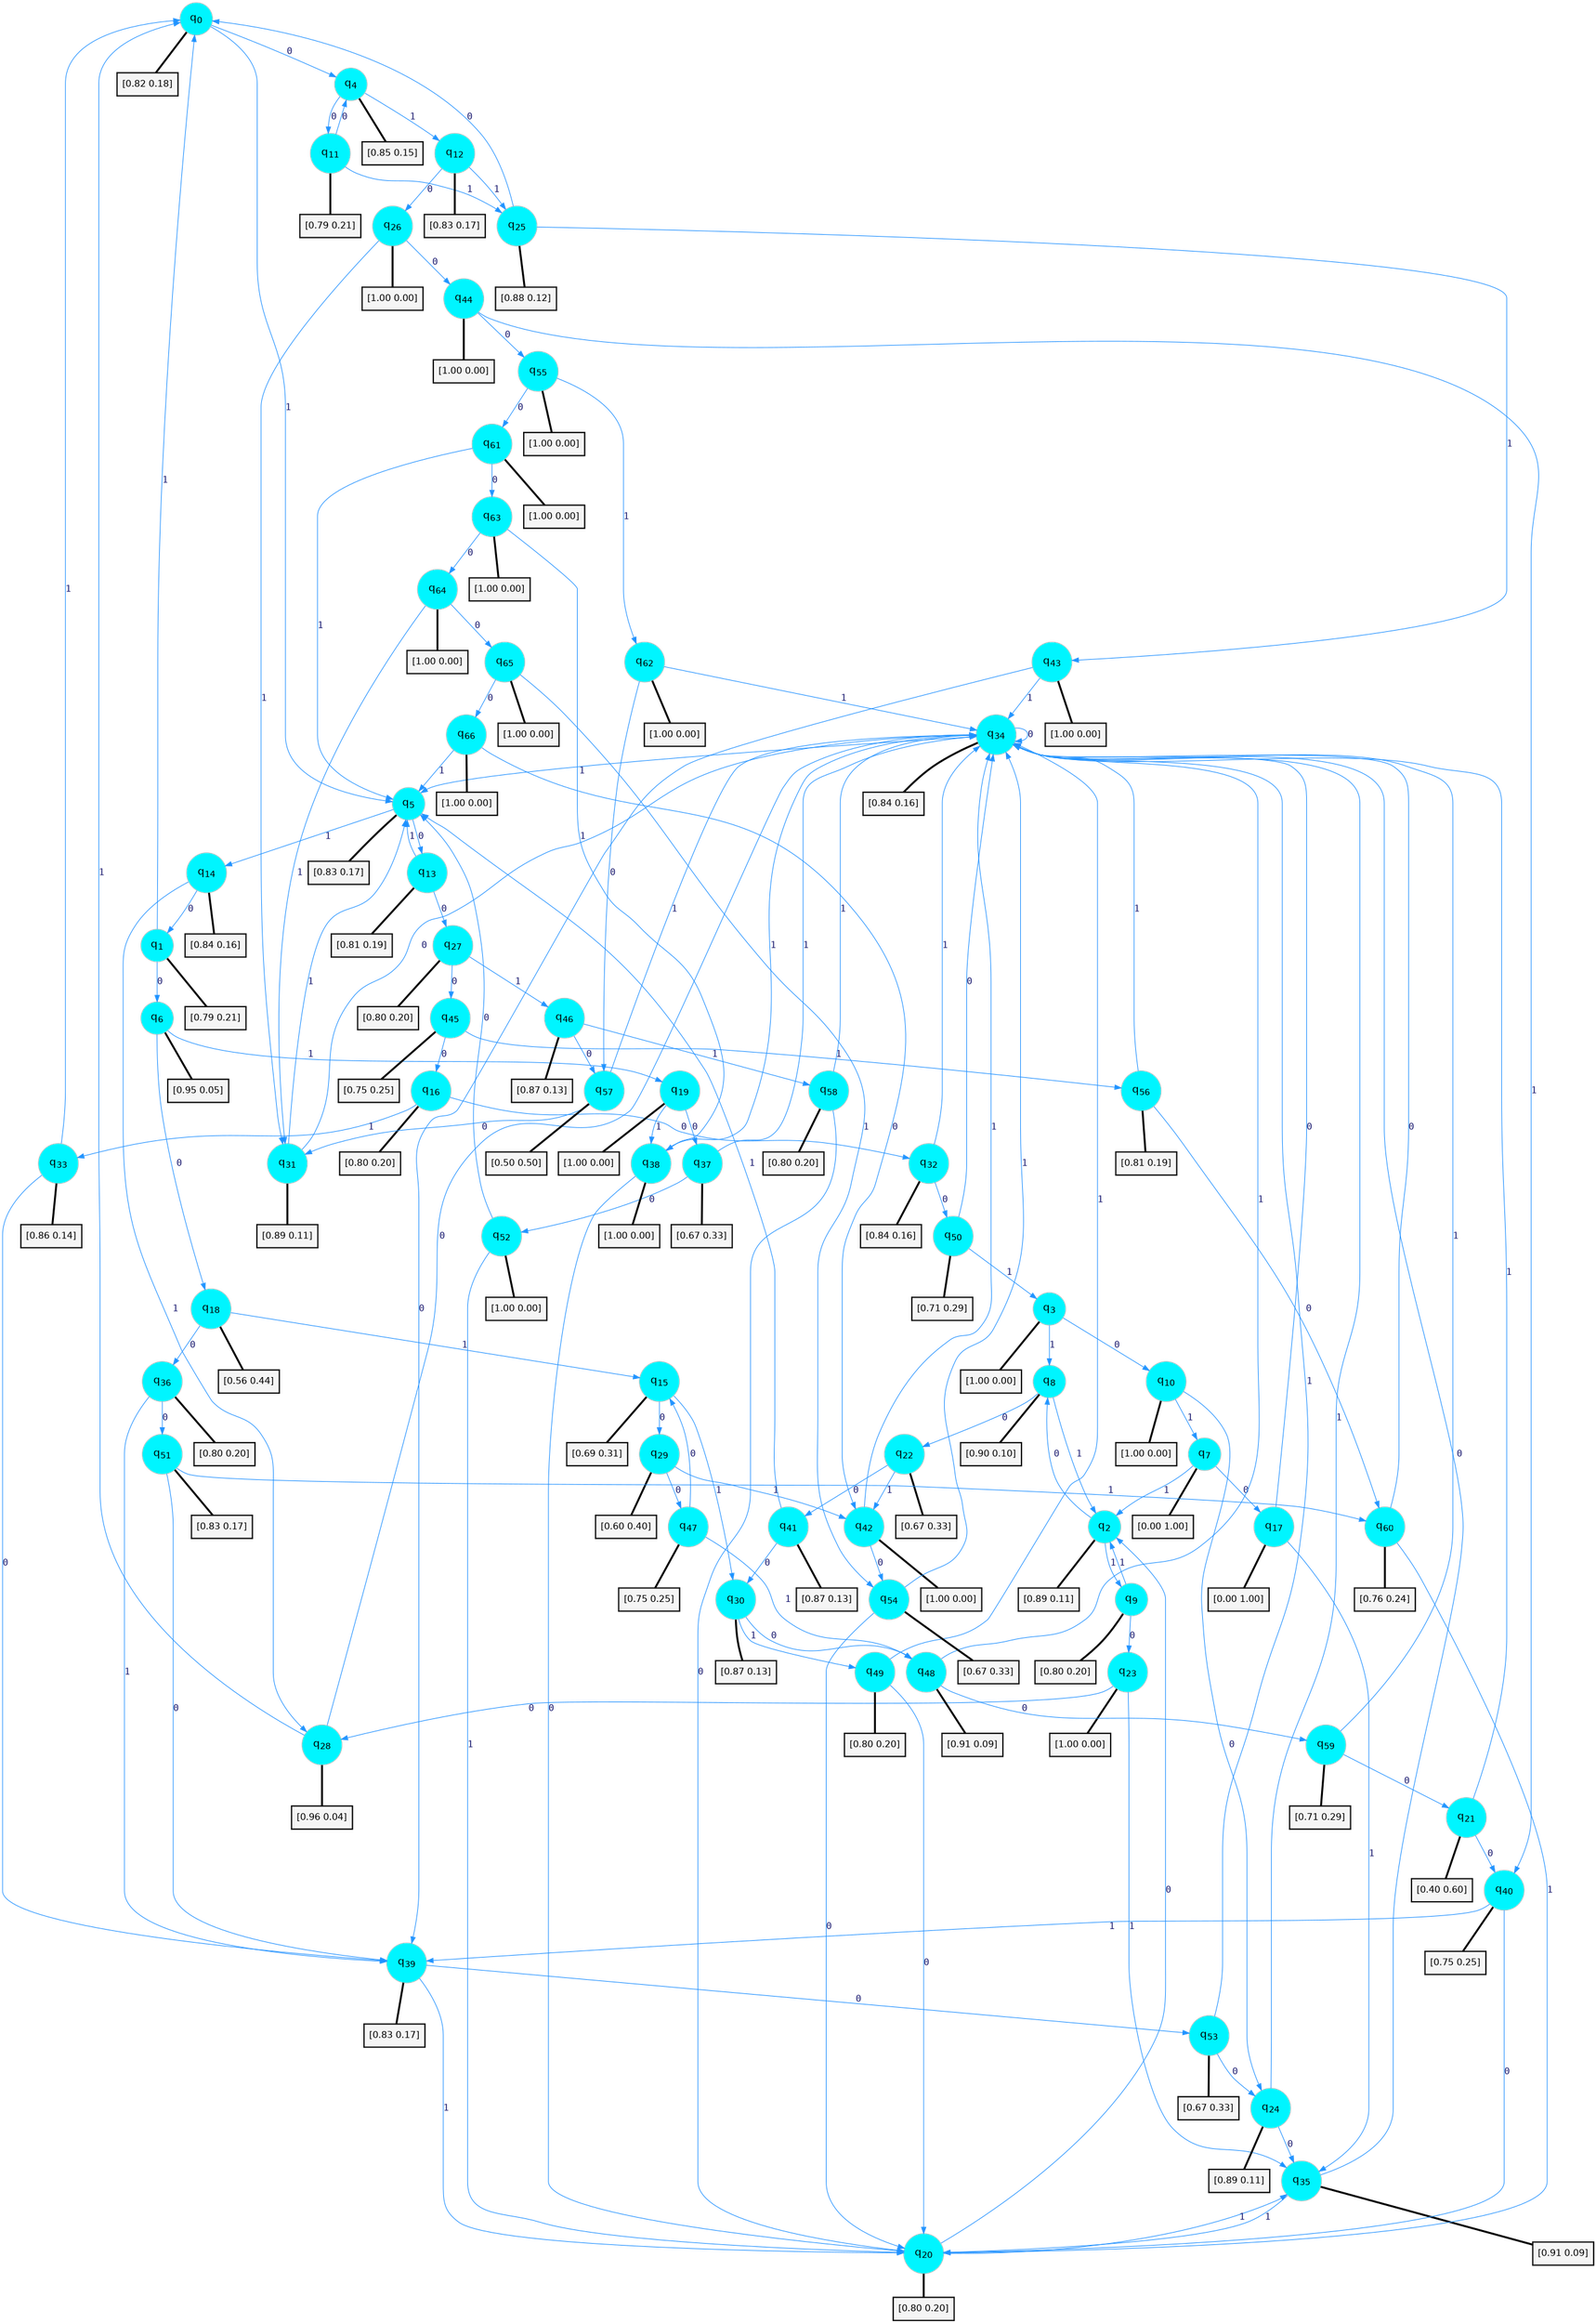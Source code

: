 digraph G {
graph [
bgcolor=transparent, dpi=300, rankdir=TD, size="40,25"];
node [
color=gray, fillcolor=turquoise1, fontcolor=black, fontname=Helvetica, fontsize=16, fontweight=bold, shape=circle, style=filled];
edge [
arrowsize=1, color=dodgerblue1, fontcolor=midnightblue, fontname=courier, fontweight=bold, penwidth=1, style=solid, weight=20];
0[label=<q<SUB>0</SUB>>];
1[label=<q<SUB>1</SUB>>];
2[label=<q<SUB>2</SUB>>];
3[label=<q<SUB>3</SUB>>];
4[label=<q<SUB>4</SUB>>];
5[label=<q<SUB>5</SUB>>];
6[label=<q<SUB>6</SUB>>];
7[label=<q<SUB>7</SUB>>];
8[label=<q<SUB>8</SUB>>];
9[label=<q<SUB>9</SUB>>];
10[label=<q<SUB>10</SUB>>];
11[label=<q<SUB>11</SUB>>];
12[label=<q<SUB>12</SUB>>];
13[label=<q<SUB>13</SUB>>];
14[label=<q<SUB>14</SUB>>];
15[label=<q<SUB>15</SUB>>];
16[label=<q<SUB>16</SUB>>];
17[label=<q<SUB>17</SUB>>];
18[label=<q<SUB>18</SUB>>];
19[label=<q<SUB>19</SUB>>];
20[label=<q<SUB>20</SUB>>];
21[label=<q<SUB>21</SUB>>];
22[label=<q<SUB>22</SUB>>];
23[label=<q<SUB>23</SUB>>];
24[label=<q<SUB>24</SUB>>];
25[label=<q<SUB>25</SUB>>];
26[label=<q<SUB>26</SUB>>];
27[label=<q<SUB>27</SUB>>];
28[label=<q<SUB>28</SUB>>];
29[label=<q<SUB>29</SUB>>];
30[label=<q<SUB>30</SUB>>];
31[label=<q<SUB>31</SUB>>];
32[label=<q<SUB>32</SUB>>];
33[label=<q<SUB>33</SUB>>];
34[label=<q<SUB>34</SUB>>];
35[label=<q<SUB>35</SUB>>];
36[label=<q<SUB>36</SUB>>];
37[label=<q<SUB>37</SUB>>];
38[label=<q<SUB>38</SUB>>];
39[label=<q<SUB>39</SUB>>];
40[label=<q<SUB>40</SUB>>];
41[label=<q<SUB>41</SUB>>];
42[label=<q<SUB>42</SUB>>];
43[label=<q<SUB>43</SUB>>];
44[label=<q<SUB>44</SUB>>];
45[label=<q<SUB>45</SUB>>];
46[label=<q<SUB>46</SUB>>];
47[label=<q<SUB>47</SUB>>];
48[label=<q<SUB>48</SUB>>];
49[label=<q<SUB>49</SUB>>];
50[label=<q<SUB>50</SUB>>];
51[label=<q<SUB>51</SUB>>];
52[label=<q<SUB>52</SUB>>];
53[label=<q<SUB>53</SUB>>];
54[label=<q<SUB>54</SUB>>];
55[label=<q<SUB>55</SUB>>];
56[label=<q<SUB>56</SUB>>];
57[label=<q<SUB>57</SUB>>];
58[label=<q<SUB>58</SUB>>];
59[label=<q<SUB>59</SUB>>];
60[label=<q<SUB>60</SUB>>];
61[label=<q<SUB>61</SUB>>];
62[label=<q<SUB>62</SUB>>];
63[label=<q<SUB>63</SUB>>];
64[label=<q<SUB>64</SUB>>];
65[label=<q<SUB>65</SUB>>];
66[label=<q<SUB>66</SUB>>];
67[label="[0.82 0.18]", shape=box,fontcolor=black, fontname=Helvetica, fontsize=14, penwidth=2, fillcolor=whitesmoke,color=black];
68[label="[0.79 0.21]", shape=box,fontcolor=black, fontname=Helvetica, fontsize=14, penwidth=2, fillcolor=whitesmoke,color=black];
69[label="[0.89 0.11]", shape=box,fontcolor=black, fontname=Helvetica, fontsize=14, penwidth=2, fillcolor=whitesmoke,color=black];
70[label="[1.00 0.00]", shape=box,fontcolor=black, fontname=Helvetica, fontsize=14, penwidth=2, fillcolor=whitesmoke,color=black];
71[label="[0.85 0.15]", shape=box,fontcolor=black, fontname=Helvetica, fontsize=14, penwidth=2, fillcolor=whitesmoke,color=black];
72[label="[0.83 0.17]", shape=box,fontcolor=black, fontname=Helvetica, fontsize=14, penwidth=2, fillcolor=whitesmoke,color=black];
73[label="[0.95 0.05]", shape=box,fontcolor=black, fontname=Helvetica, fontsize=14, penwidth=2, fillcolor=whitesmoke,color=black];
74[label="[0.00 1.00]", shape=box,fontcolor=black, fontname=Helvetica, fontsize=14, penwidth=2, fillcolor=whitesmoke,color=black];
75[label="[0.90 0.10]", shape=box,fontcolor=black, fontname=Helvetica, fontsize=14, penwidth=2, fillcolor=whitesmoke,color=black];
76[label="[0.80 0.20]", shape=box,fontcolor=black, fontname=Helvetica, fontsize=14, penwidth=2, fillcolor=whitesmoke,color=black];
77[label="[1.00 0.00]", shape=box,fontcolor=black, fontname=Helvetica, fontsize=14, penwidth=2, fillcolor=whitesmoke,color=black];
78[label="[0.79 0.21]", shape=box,fontcolor=black, fontname=Helvetica, fontsize=14, penwidth=2, fillcolor=whitesmoke,color=black];
79[label="[0.83 0.17]", shape=box,fontcolor=black, fontname=Helvetica, fontsize=14, penwidth=2, fillcolor=whitesmoke,color=black];
80[label="[0.81 0.19]", shape=box,fontcolor=black, fontname=Helvetica, fontsize=14, penwidth=2, fillcolor=whitesmoke,color=black];
81[label="[0.84 0.16]", shape=box,fontcolor=black, fontname=Helvetica, fontsize=14, penwidth=2, fillcolor=whitesmoke,color=black];
82[label="[0.69 0.31]", shape=box,fontcolor=black, fontname=Helvetica, fontsize=14, penwidth=2, fillcolor=whitesmoke,color=black];
83[label="[0.80 0.20]", shape=box,fontcolor=black, fontname=Helvetica, fontsize=14, penwidth=2, fillcolor=whitesmoke,color=black];
84[label="[0.00 1.00]", shape=box,fontcolor=black, fontname=Helvetica, fontsize=14, penwidth=2, fillcolor=whitesmoke,color=black];
85[label="[0.56 0.44]", shape=box,fontcolor=black, fontname=Helvetica, fontsize=14, penwidth=2, fillcolor=whitesmoke,color=black];
86[label="[1.00 0.00]", shape=box,fontcolor=black, fontname=Helvetica, fontsize=14, penwidth=2, fillcolor=whitesmoke,color=black];
87[label="[0.80 0.20]", shape=box,fontcolor=black, fontname=Helvetica, fontsize=14, penwidth=2, fillcolor=whitesmoke,color=black];
88[label="[0.40 0.60]", shape=box,fontcolor=black, fontname=Helvetica, fontsize=14, penwidth=2, fillcolor=whitesmoke,color=black];
89[label="[0.67 0.33]", shape=box,fontcolor=black, fontname=Helvetica, fontsize=14, penwidth=2, fillcolor=whitesmoke,color=black];
90[label="[1.00 0.00]", shape=box,fontcolor=black, fontname=Helvetica, fontsize=14, penwidth=2, fillcolor=whitesmoke,color=black];
91[label="[0.89 0.11]", shape=box,fontcolor=black, fontname=Helvetica, fontsize=14, penwidth=2, fillcolor=whitesmoke,color=black];
92[label="[0.88 0.12]", shape=box,fontcolor=black, fontname=Helvetica, fontsize=14, penwidth=2, fillcolor=whitesmoke,color=black];
93[label="[1.00 0.00]", shape=box,fontcolor=black, fontname=Helvetica, fontsize=14, penwidth=2, fillcolor=whitesmoke,color=black];
94[label="[0.80 0.20]", shape=box,fontcolor=black, fontname=Helvetica, fontsize=14, penwidth=2, fillcolor=whitesmoke,color=black];
95[label="[0.96 0.04]", shape=box,fontcolor=black, fontname=Helvetica, fontsize=14, penwidth=2, fillcolor=whitesmoke,color=black];
96[label="[0.60 0.40]", shape=box,fontcolor=black, fontname=Helvetica, fontsize=14, penwidth=2, fillcolor=whitesmoke,color=black];
97[label="[0.87 0.13]", shape=box,fontcolor=black, fontname=Helvetica, fontsize=14, penwidth=2, fillcolor=whitesmoke,color=black];
98[label="[0.89 0.11]", shape=box,fontcolor=black, fontname=Helvetica, fontsize=14, penwidth=2, fillcolor=whitesmoke,color=black];
99[label="[0.84 0.16]", shape=box,fontcolor=black, fontname=Helvetica, fontsize=14, penwidth=2, fillcolor=whitesmoke,color=black];
100[label="[0.86 0.14]", shape=box,fontcolor=black, fontname=Helvetica, fontsize=14, penwidth=2, fillcolor=whitesmoke,color=black];
101[label="[0.84 0.16]", shape=box,fontcolor=black, fontname=Helvetica, fontsize=14, penwidth=2, fillcolor=whitesmoke,color=black];
102[label="[0.91 0.09]", shape=box,fontcolor=black, fontname=Helvetica, fontsize=14, penwidth=2, fillcolor=whitesmoke,color=black];
103[label="[0.80 0.20]", shape=box,fontcolor=black, fontname=Helvetica, fontsize=14, penwidth=2, fillcolor=whitesmoke,color=black];
104[label="[0.67 0.33]", shape=box,fontcolor=black, fontname=Helvetica, fontsize=14, penwidth=2, fillcolor=whitesmoke,color=black];
105[label="[1.00 0.00]", shape=box,fontcolor=black, fontname=Helvetica, fontsize=14, penwidth=2, fillcolor=whitesmoke,color=black];
106[label="[0.83 0.17]", shape=box,fontcolor=black, fontname=Helvetica, fontsize=14, penwidth=2, fillcolor=whitesmoke,color=black];
107[label="[0.75 0.25]", shape=box,fontcolor=black, fontname=Helvetica, fontsize=14, penwidth=2, fillcolor=whitesmoke,color=black];
108[label="[0.87 0.13]", shape=box,fontcolor=black, fontname=Helvetica, fontsize=14, penwidth=2, fillcolor=whitesmoke,color=black];
109[label="[1.00 0.00]", shape=box,fontcolor=black, fontname=Helvetica, fontsize=14, penwidth=2, fillcolor=whitesmoke,color=black];
110[label="[1.00 0.00]", shape=box,fontcolor=black, fontname=Helvetica, fontsize=14, penwidth=2, fillcolor=whitesmoke,color=black];
111[label="[1.00 0.00]", shape=box,fontcolor=black, fontname=Helvetica, fontsize=14, penwidth=2, fillcolor=whitesmoke,color=black];
112[label="[0.75 0.25]", shape=box,fontcolor=black, fontname=Helvetica, fontsize=14, penwidth=2, fillcolor=whitesmoke,color=black];
113[label="[0.87 0.13]", shape=box,fontcolor=black, fontname=Helvetica, fontsize=14, penwidth=2, fillcolor=whitesmoke,color=black];
114[label="[0.75 0.25]", shape=box,fontcolor=black, fontname=Helvetica, fontsize=14, penwidth=2, fillcolor=whitesmoke,color=black];
115[label="[0.91 0.09]", shape=box,fontcolor=black, fontname=Helvetica, fontsize=14, penwidth=2, fillcolor=whitesmoke,color=black];
116[label="[0.80 0.20]", shape=box,fontcolor=black, fontname=Helvetica, fontsize=14, penwidth=2, fillcolor=whitesmoke,color=black];
117[label="[0.71 0.29]", shape=box,fontcolor=black, fontname=Helvetica, fontsize=14, penwidth=2, fillcolor=whitesmoke,color=black];
118[label="[0.83 0.17]", shape=box,fontcolor=black, fontname=Helvetica, fontsize=14, penwidth=2, fillcolor=whitesmoke,color=black];
119[label="[1.00 0.00]", shape=box,fontcolor=black, fontname=Helvetica, fontsize=14, penwidth=2, fillcolor=whitesmoke,color=black];
120[label="[0.67 0.33]", shape=box,fontcolor=black, fontname=Helvetica, fontsize=14, penwidth=2, fillcolor=whitesmoke,color=black];
121[label="[0.67 0.33]", shape=box,fontcolor=black, fontname=Helvetica, fontsize=14, penwidth=2, fillcolor=whitesmoke,color=black];
122[label="[1.00 0.00]", shape=box,fontcolor=black, fontname=Helvetica, fontsize=14, penwidth=2, fillcolor=whitesmoke,color=black];
123[label="[0.81 0.19]", shape=box,fontcolor=black, fontname=Helvetica, fontsize=14, penwidth=2, fillcolor=whitesmoke,color=black];
124[label="[0.50 0.50]", shape=box,fontcolor=black, fontname=Helvetica, fontsize=14, penwidth=2, fillcolor=whitesmoke,color=black];
125[label="[0.80 0.20]", shape=box,fontcolor=black, fontname=Helvetica, fontsize=14, penwidth=2, fillcolor=whitesmoke,color=black];
126[label="[0.71 0.29]", shape=box,fontcolor=black, fontname=Helvetica, fontsize=14, penwidth=2, fillcolor=whitesmoke,color=black];
127[label="[0.76 0.24]", shape=box,fontcolor=black, fontname=Helvetica, fontsize=14, penwidth=2, fillcolor=whitesmoke,color=black];
128[label="[1.00 0.00]", shape=box,fontcolor=black, fontname=Helvetica, fontsize=14, penwidth=2, fillcolor=whitesmoke,color=black];
129[label="[1.00 0.00]", shape=box,fontcolor=black, fontname=Helvetica, fontsize=14, penwidth=2, fillcolor=whitesmoke,color=black];
130[label="[1.00 0.00]", shape=box,fontcolor=black, fontname=Helvetica, fontsize=14, penwidth=2, fillcolor=whitesmoke,color=black];
131[label="[1.00 0.00]", shape=box,fontcolor=black, fontname=Helvetica, fontsize=14, penwidth=2, fillcolor=whitesmoke,color=black];
132[label="[1.00 0.00]", shape=box,fontcolor=black, fontname=Helvetica, fontsize=14, penwidth=2, fillcolor=whitesmoke,color=black];
133[label="[1.00 0.00]", shape=box,fontcolor=black, fontname=Helvetica, fontsize=14, penwidth=2, fillcolor=whitesmoke,color=black];
0->4 [label=0];
0->5 [label=1];
0->67 [arrowhead=none, penwidth=3,color=black];
1->6 [label=0];
1->0 [label=1];
1->68 [arrowhead=none, penwidth=3,color=black];
2->8 [label=0];
2->9 [label=1];
2->69 [arrowhead=none, penwidth=3,color=black];
3->10 [label=0];
3->8 [label=1];
3->70 [arrowhead=none, penwidth=3,color=black];
4->11 [label=0];
4->12 [label=1];
4->71 [arrowhead=none, penwidth=3,color=black];
5->13 [label=0];
5->14 [label=1];
5->72 [arrowhead=none, penwidth=3,color=black];
6->18 [label=0];
6->19 [label=1];
6->73 [arrowhead=none, penwidth=3,color=black];
7->17 [label=0];
7->2 [label=1];
7->74 [arrowhead=none, penwidth=3,color=black];
8->22 [label=0];
8->2 [label=1];
8->75 [arrowhead=none, penwidth=3,color=black];
9->23 [label=0];
9->2 [label=1];
9->76 [arrowhead=none, penwidth=3,color=black];
10->24 [label=0];
10->7 [label=1];
10->77 [arrowhead=none, penwidth=3,color=black];
11->4 [label=0];
11->25 [label=1];
11->78 [arrowhead=none, penwidth=3,color=black];
12->26 [label=0];
12->25 [label=1];
12->79 [arrowhead=none, penwidth=3,color=black];
13->27 [label=0];
13->5 [label=1];
13->80 [arrowhead=none, penwidth=3,color=black];
14->1 [label=0];
14->28 [label=1];
14->81 [arrowhead=none, penwidth=3,color=black];
15->29 [label=0];
15->30 [label=1];
15->82 [arrowhead=none, penwidth=3,color=black];
16->32 [label=0];
16->33 [label=1];
16->83 [arrowhead=none, penwidth=3,color=black];
17->34 [label=0];
17->35 [label=1];
17->84 [arrowhead=none, penwidth=3,color=black];
18->36 [label=0];
18->15 [label=1];
18->85 [arrowhead=none, penwidth=3,color=black];
19->37 [label=0];
19->38 [label=1];
19->86 [arrowhead=none, penwidth=3,color=black];
20->2 [label=0];
20->35 [label=1];
20->87 [arrowhead=none, penwidth=3,color=black];
21->40 [label=0];
21->34 [label=1];
21->88 [arrowhead=none, penwidth=3,color=black];
22->41 [label=0];
22->42 [label=1];
22->89 [arrowhead=none, penwidth=3,color=black];
23->28 [label=0];
23->35 [label=1];
23->90 [arrowhead=none, penwidth=3,color=black];
24->35 [label=0];
24->34 [label=1];
24->91 [arrowhead=none, penwidth=3,color=black];
25->0 [label=0];
25->43 [label=1];
25->92 [arrowhead=none, penwidth=3,color=black];
26->44 [label=0];
26->31 [label=1];
26->93 [arrowhead=none, penwidth=3,color=black];
27->45 [label=0];
27->46 [label=1];
27->94 [arrowhead=none, penwidth=3,color=black];
28->34 [label=0];
28->0 [label=1];
28->95 [arrowhead=none, penwidth=3,color=black];
29->47 [label=0];
29->42 [label=1];
29->96 [arrowhead=none, penwidth=3,color=black];
30->48 [label=0];
30->49 [label=1];
30->97 [arrowhead=none, penwidth=3,color=black];
31->34 [label=0];
31->5 [label=1];
31->98 [arrowhead=none, penwidth=3,color=black];
32->50 [label=0];
32->34 [label=1];
32->99 [arrowhead=none, penwidth=3,color=black];
33->39 [label=0];
33->0 [label=1];
33->100 [arrowhead=none, penwidth=3,color=black];
34->34 [label=0];
34->5 [label=1];
34->101 [arrowhead=none, penwidth=3,color=black];
35->34 [label=0];
35->20 [label=1];
35->102 [arrowhead=none, penwidth=3,color=black];
36->51 [label=0];
36->39 [label=1];
36->103 [arrowhead=none, penwidth=3,color=black];
37->52 [label=0];
37->34 [label=1];
37->104 [arrowhead=none, penwidth=3,color=black];
38->20 [label=0];
38->34 [label=1];
38->105 [arrowhead=none, penwidth=3,color=black];
39->53 [label=0];
39->20 [label=1];
39->106 [arrowhead=none, penwidth=3,color=black];
40->20 [label=0];
40->39 [label=1];
40->107 [arrowhead=none, penwidth=3,color=black];
41->30 [label=0];
41->5 [label=1];
41->108 [arrowhead=none, penwidth=3,color=black];
42->54 [label=0];
42->34 [label=1];
42->109 [arrowhead=none, penwidth=3,color=black];
43->39 [label=0];
43->34 [label=1];
43->110 [arrowhead=none, penwidth=3,color=black];
44->55 [label=0];
44->40 [label=1];
44->111 [arrowhead=none, penwidth=3,color=black];
45->16 [label=0];
45->56 [label=1];
45->112 [arrowhead=none, penwidth=3,color=black];
46->57 [label=0];
46->58 [label=1];
46->113 [arrowhead=none, penwidth=3,color=black];
47->15 [label=0];
47->48 [label=1];
47->114 [arrowhead=none, penwidth=3,color=black];
48->59 [label=0];
48->34 [label=1];
48->115 [arrowhead=none, penwidth=3,color=black];
49->20 [label=0];
49->34 [label=1];
49->116 [arrowhead=none, penwidth=3,color=black];
50->34 [label=0];
50->3 [label=1];
50->117 [arrowhead=none, penwidth=3,color=black];
51->39 [label=0];
51->60 [label=1];
51->118 [arrowhead=none, penwidth=3,color=black];
52->5 [label=0];
52->20 [label=1];
52->119 [arrowhead=none, penwidth=3,color=black];
53->24 [label=0];
53->34 [label=1];
53->120 [arrowhead=none, penwidth=3,color=black];
54->20 [label=0];
54->34 [label=1];
54->121 [arrowhead=none, penwidth=3,color=black];
55->61 [label=0];
55->62 [label=1];
55->122 [arrowhead=none, penwidth=3,color=black];
56->60 [label=0];
56->34 [label=1];
56->123 [arrowhead=none, penwidth=3,color=black];
57->31 [label=0];
57->34 [label=1];
57->124 [arrowhead=none, penwidth=3,color=black];
58->20 [label=0];
58->34 [label=1];
58->125 [arrowhead=none, penwidth=3,color=black];
59->21 [label=0];
59->34 [label=1];
59->126 [arrowhead=none, penwidth=3,color=black];
60->34 [label=0];
60->20 [label=1];
60->127 [arrowhead=none, penwidth=3,color=black];
61->63 [label=0];
61->5 [label=1];
61->128 [arrowhead=none, penwidth=3,color=black];
62->57 [label=0];
62->34 [label=1];
62->129 [arrowhead=none, penwidth=3,color=black];
63->64 [label=0];
63->38 [label=1];
63->130 [arrowhead=none, penwidth=3,color=black];
64->65 [label=0];
64->31 [label=1];
64->131 [arrowhead=none, penwidth=3,color=black];
65->66 [label=0];
65->54 [label=1];
65->132 [arrowhead=none, penwidth=3,color=black];
66->42 [label=0];
66->5 [label=1];
66->133 [arrowhead=none, penwidth=3,color=black];
}
